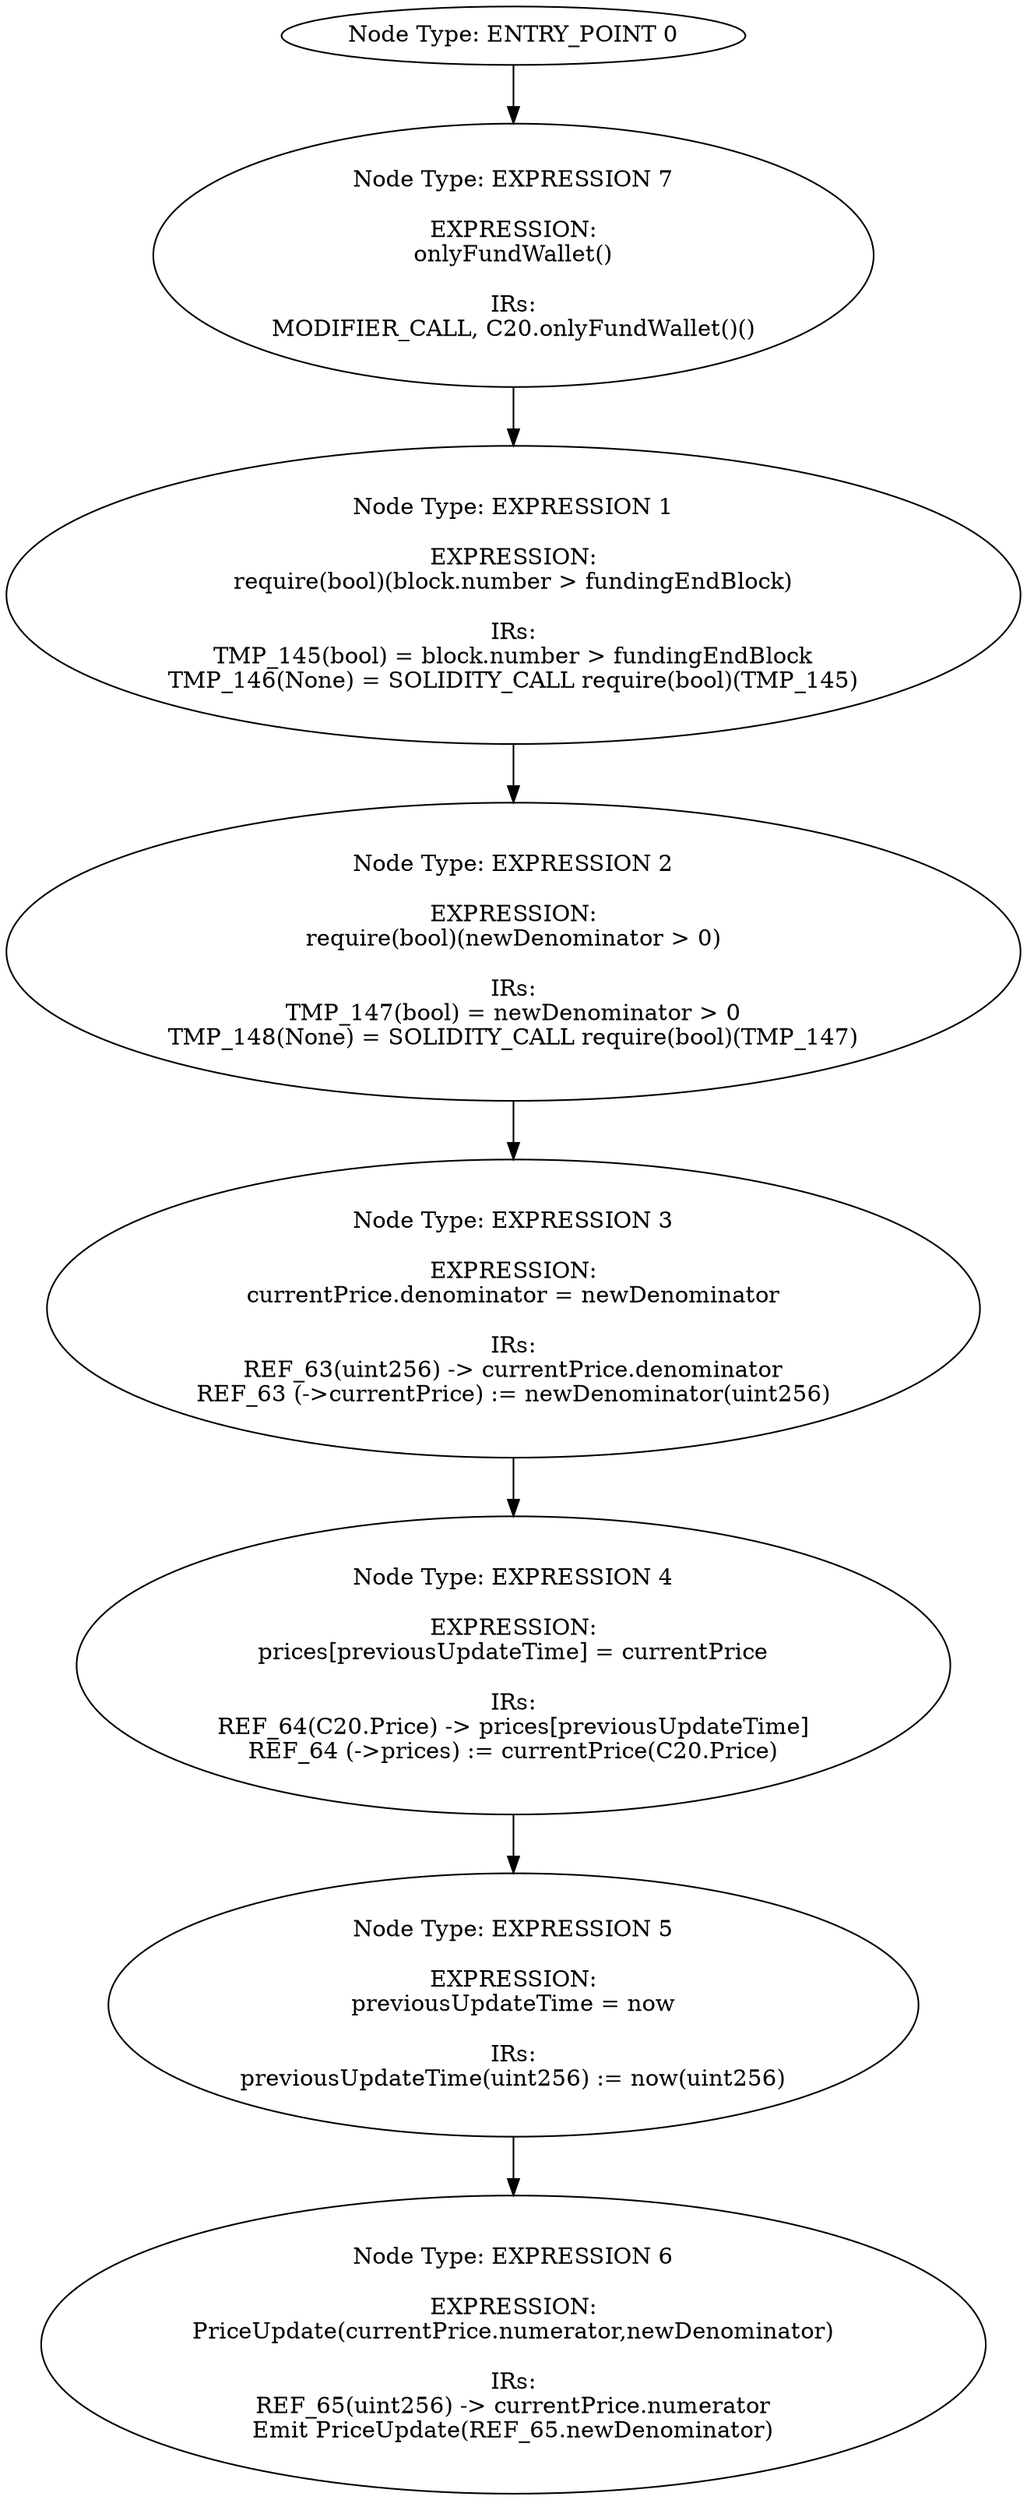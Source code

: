 digraph{
0[label="Node Type: ENTRY_POINT 0
"];
0->7;
1[label="Node Type: EXPRESSION 1

EXPRESSION:
require(bool)(block.number > fundingEndBlock)

IRs:
TMP_145(bool) = block.number > fundingEndBlock
TMP_146(None) = SOLIDITY_CALL require(bool)(TMP_145)"];
1->2;
2[label="Node Type: EXPRESSION 2

EXPRESSION:
require(bool)(newDenominator > 0)

IRs:
TMP_147(bool) = newDenominator > 0
TMP_148(None) = SOLIDITY_CALL require(bool)(TMP_147)"];
2->3;
3[label="Node Type: EXPRESSION 3

EXPRESSION:
currentPrice.denominator = newDenominator

IRs:
REF_63(uint256) -> currentPrice.denominator
REF_63 (->currentPrice) := newDenominator(uint256)"];
3->4;
4[label="Node Type: EXPRESSION 4

EXPRESSION:
prices[previousUpdateTime] = currentPrice

IRs:
REF_64(C20.Price) -> prices[previousUpdateTime]
REF_64 (->prices) := currentPrice(C20.Price)"];
4->5;
5[label="Node Type: EXPRESSION 5

EXPRESSION:
previousUpdateTime = now

IRs:
previousUpdateTime(uint256) := now(uint256)"];
5->6;
6[label="Node Type: EXPRESSION 6

EXPRESSION:
PriceUpdate(currentPrice.numerator,newDenominator)

IRs:
REF_65(uint256) -> currentPrice.numerator
Emit PriceUpdate(REF_65.newDenominator)"];
7[label="Node Type: EXPRESSION 7

EXPRESSION:
onlyFundWallet()

IRs:
MODIFIER_CALL, C20.onlyFundWallet()()"];
7->1;
}
